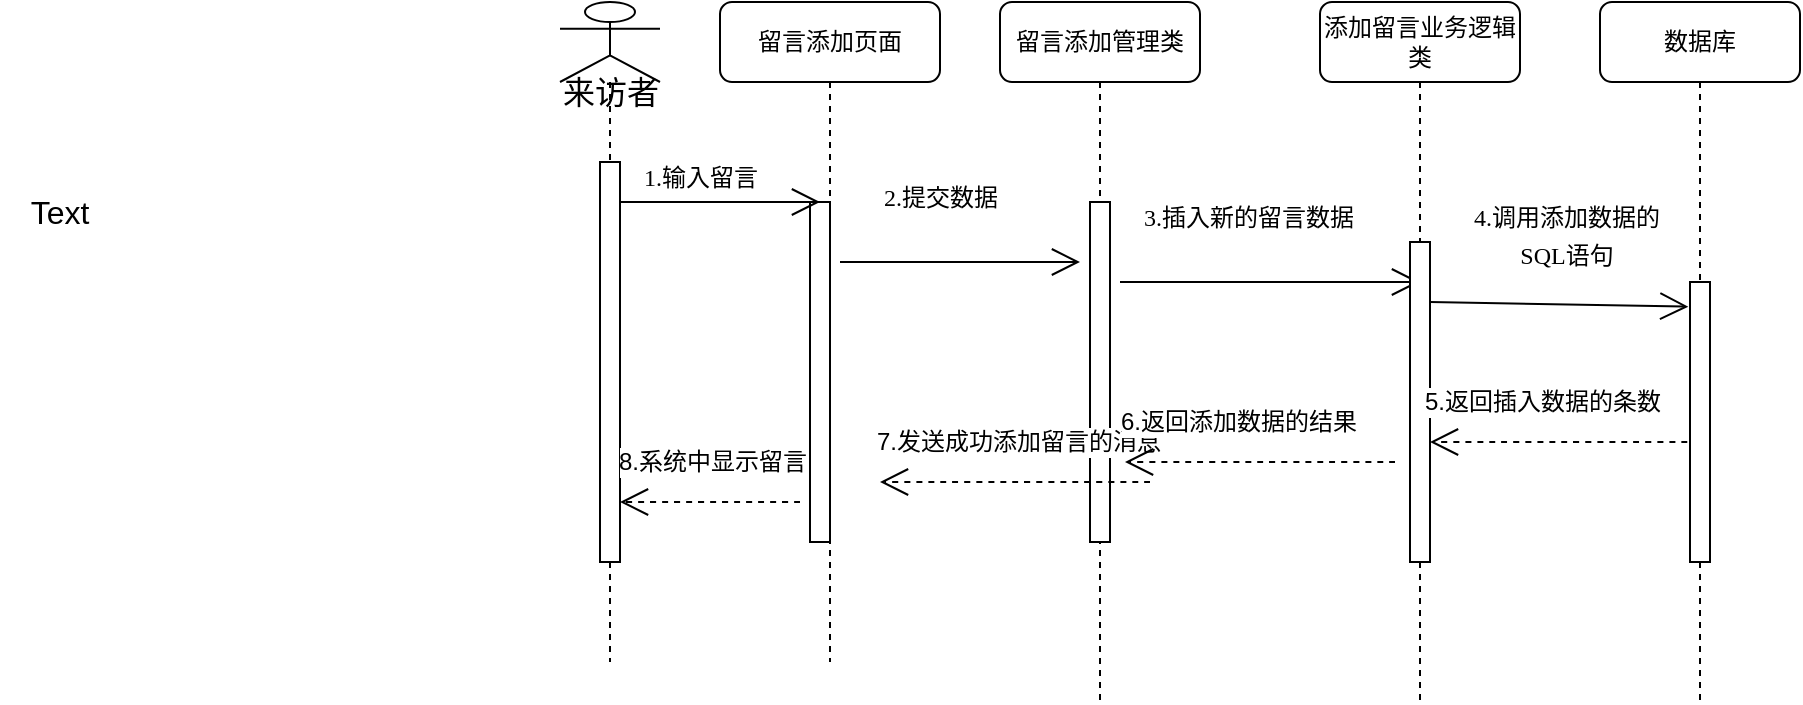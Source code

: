<mxfile version="21.2.3" type="github">
  <diagram name="Page-1" id="13e1069c-82ec-6db2-03f1-153e76fe0fe0">
    <mxGraphModel dx="1665" dy="360" grid="1" gridSize="10" guides="1" tooltips="1" connect="1" arrows="1" fold="1" page="1" pageScale="1" pageWidth="1100" pageHeight="850" background="none" math="0" shadow="0">
      <root>
        <mxCell id="0" />
        <mxCell id="1" parent="0" />
        <mxCell id="7baba1c4bc27f4b0-2" value="留言添加管理类" style="shape=umlLifeline;perimeter=lifelinePerimeter;whiteSpace=wrap;html=1;container=1;collapsible=0;recursiveResize=0;outlineConnect=0;rounded=1;shadow=0;comic=0;labelBackgroundColor=none;strokeWidth=1;fontFamily=Verdana;fontSize=12;align=center;" parent="1" vertex="1">
          <mxGeometry x="240" y="80" width="100" height="350" as="geometry" />
        </mxCell>
        <mxCell id="7baba1c4bc27f4b0-10" value="" style="html=1;points=[];perimeter=orthogonalPerimeter;rounded=0;shadow=0;comic=0;labelBackgroundColor=none;strokeWidth=1;fontFamily=Verdana;fontSize=12;align=center;" parent="7baba1c4bc27f4b0-2" vertex="1">
          <mxGeometry x="45" y="100" width="10" height="170" as="geometry" />
        </mxCell>
        <mxCell id="o-sgw39kwa4JU8p-iWWu-9" value="" style="endArrow=open;endFill=1;endSize=12;html=1;rounded=0;fontSize=12;curved=1;" edge="1" parent="7baba1c4bc27f4b0-2">
          <mxGeometry width="160" relative="1" as="geometry">
            <mxPoint x="60" y="140" as="sourcePoint" />
            <mxPoint x="210" y="140" as="targetPoint" />
          </mxGeometry>
        </mxCell>
        <mxCell id="o-sgw39kwa4JU8p-iWWu-21" value="7.发送成功添加留言的消息" style="endArrow=open;endSize=12;dashed=1;html=1;rounded=0;fontSize=12;curved=1;" edge="1" parent="7baba1c4bc27f4b0-2">
          <mxGeometry y="-20" width="160" relative="1" as="geometry">
            <mxPoint x="75" y="240" as="sourcePoint" />
            <mxPoint x="-60" y="240" as="targetPoint" />
            <Array as="points">
              <mxPoint x="15" y="240" />
            </Array>
            <mxPoint x="1" as="offset" />
          </mxGeometry>
        </mxCell>
        <mxCell id="7baba1c4bc27f4b0-3" value="添加留言业务逻辑类" style="shape=umlLifeline;perimeter=lifelinePerimeter;whiteSpace=wrap;html=1;container=1;collapsible=0;recursiveResize=0;outlineConnect=0;rounded=1;shadow=0;comic=0;labelBackgroundColor=none;strokeWidth=1;fontFamily=Verdana;fontSize=12;align=center;" parent="1" vertex="1">
          <mxGeometry x="400" y="80" width="100" height="350" as="geometry" />
        </mxCell>
        <mxCell id="7baba1c4bc27f4b0-13" value="" style="html=1;points=[];perimeter=orthogonalPerimeter;rounded=0;shadow=0;comic=0;labelBackgroundColor=none;strokeWidth=1;fontFamily=Verdana;fontSize=12;align=center;" parent="7baba1c4bc27f4b0-3" vertex="1">
          <mxGeometry x="45" y="120" width="10" height="160" as="geometry" />
        </mxCell>
        <mxCell id="o-sgw39kwa4JU8p-iWWu-19" value="5.返回插入数据的条数" style="endArrow=open;endSize=12;dashed=1;html=1;rounded=0;fontSize=12;curved=1;" edge="1" parent="7baba1c4bc27f4b0-3" source="7baba1c4bc27f4b0-4">
          <mxGeometry x="0.182" y="-20" width="160" relative="1" as="geometry">
            <mxPoint x="-105" y="220" as="sourcePoint" />
            <mxPoint x="55" y="220" as="targetPoint" />
            <Array as="points">
              <mxPoint x="130" y="220" />
            </Array>
            <mxPoint x="1" as="offset" />
          </mxGeometry>
        </mxCell>
        <mxCell id="7baba1c4bc27f4b0-4" value="数据库" style="shape=umlLifeline;perimeter=lifelinePerimeter;whiteSpace=wrap;html=1;container=1;collapsible=0;recursiveResize=0;outlineConnect=0;rounded=1;shadow=0;comic=0;labelBackgroundColor=none;strokeWidth=1;fontFamily=Verdana;fontSize=12;align=center;" parent="1" vertex="1">
          <mxGeometry x="540" y="80" width="100" height="350" as="geometry" />
        </mxCell>
        <mxCell id="o-sgw39kwa4JU8p-iWWu-17" value="&lt;div style=&quot;text-align: center;&quot;&gt;&lt;font face=&quot;Verdana&quot;&gt;&lt;span style=&quot;font-size: 12px;&quot;&gt;4.调用添加数据的SQL语句&lt;/span&gt;&lt;/font&gt;&lt;/div&gt;" style="text;whiteSpace=wrap;html=1;fontSize=16;" vertex="1" parent="7baba1c4bc27f4b0-4">
          <mxGeometry x="-75" y="90" width="115" height="30" as="geometry" />
        </mxCell>
        <mxCell id="o-sgw39kwa4JU8p-iWWu-18" value="" style="endArrow=open;endFill=1;endSize=12;html=1;rounded=0;fontSize=12;curved=1;entryX=-0.083;entryY=0.088;entryDx=0;entryDy=0;entryPerimeter=0;" edge="1" parent="7baba1c4bc27f4b0-4" target="7baba1c4bc27f4b0-16">
          <mxGeometry width="160" relative="1" as="geometry">
            <mxPoint x="-85" y="150" as="sourcePoint" />
            <mxPoint x="75" y="150" as="targetPoint" />
          </mxGeometry>
        </mxCell>
        <mxCell id="7baba1c4bc27f4b0-8" value="留言添加页面" style="shape=umlLifeline;perimeter=lifelinePerimeter;whiteSpace=wrap;html=1;container=1;collapsible=0;recursiveResize=0;outlineConnect=0;rounded=1;shadow=0;comic=0;labelBackgroundColor=none;strokeWidth=1;fontFamily=Verdana;fontSize=12;align=center;" parent="1" vertex="1">
          <mxGeometry x="100" y="80" width="110" height="330" as="geometry" />
        </mxCell>
        <mxCell id="7baba1c4bc27f4b0-9" value="" style="html=1;points=[];perimeter=orthogonalPerimeter;rounded=0;shadow=0;comic=0;labelBackgroundColor=none;strokeWidth=1;fontFamily=Verdana;fontSize=12;align=center;" parent="7baba1c4bc27f4b0-8" vertex="1">
          <mxGeometry x="45" y="100" width="10" height="170" as="geometry" />
        </mxCell>
        <mxCell id="o-sgw39kwa4JU8p-iWWu-7" value="" style="endArrow=open;endFill=1;endSize=12;html=1;rounded=0;fontSize=12;curved=1;" edge="1" parent="7baba1c4bc27f4b0-8">
          <mxGeometry width="160" relative="1" as="geometry">
            <mxPoint x="60" y="130" as="sourcePoint" />
            <mxPoint x="180" y="130" as="targetPoint" />
          </mxGeometry>
        </mxCell>
        <mxCell id="o-sgw39kwa4JU8p-iWWu-12" value="&lt;div style=&quot;text-align: center;&quot;&gt;&lt;span style=&quot;background-color: initial; font-size: 12px;&quot;&gt;&lt;font face=&quot;Verdana&quot;&gt;1.输入留言&lt;/font&gt;&lt;/span&gt;&lt;/div&gt;" style="text;whiteSpace=wrap;html=1;fontSize=16;" vertex="1" parent="7baba1c4bc27f4b0-8">
          <mxGeometry x="-40" y="70" width="70" height="20" as="geometry" />
        </mxCell>
        <mxCell id="7baba1c4bc27f4b0-16" value="" style="html=1;points=[];perimeter=orthogonalPerimeter;rounded=0;shadow=0;comic=0;labelBackgroundColor=none;strokeWidth=1;fontFamily=Verdana;fontSize=12;align=center;" parent="1" vertex="1">
          <mxGeometry x="585" y="220" width="10" height="140" as="geometry" />
        </mxCell>
        <mxCell id="o-sgw39kwa4JU8p-iWWu-2" value="" style="shape=umlLifeline;perimeter=lifelinePerimeter;whiteSpace=wrap;html=1;container=1;dropTarget=0;collapsible=0;recursiveResize=0;outlineConnect=0;portConstraint=eastwest;newEdgeStyle={&quot;edgeStyle&quot;:&quot;elbowEdgeStyle&quot;,&quot;elbow&quot;:&quot;vertical&quot;,&quot;curved&quot;:0,&quot;rounded&quot;:0};participant=umlActor;fontSize=16;" vertex="1" parent="1">
          <mxGeometry x="20" y="80" width="50" height="330" as="geometry" />
        </mxCell>
        <mxCell id="o-sgw39kwa4JU8p-iWWu-4" value="" style="html=1;points=[];perimeter=orthogonalPerimeter;outlineConnect=0;targetShapes=umlLifeline;portConstraint=eastwest;newEdgeStyle={&quot;edgeStyle&quot;:&quot;elbowEdgeStyle&quot;,&quot;elbow&quot;:&quot;vertical&quot;,&quot;curved&quot;:0,&quot;rounded&quot;:0};fontSize=16;" vertex="1" parent="o-sgw39kwa4JU8p-iWWu-2">
          <mxGeometry x="20" y="80" width="10" height="200" as="geometry" />
        </mxCell>
        <mxCell id="o-sgw39kwa4JU8p-iWWu-3" value="来访者" style="text;html=1;align=center;verticalAlign=middle;resizable=0;points=[];autosize=1;strokeColor=none;fillColor=none;fontSize=16;" vertex="1" parent="1">
          <mxGeometry x="10" y="110" width="70" height="30" as="geometry" />
        </mxCell>
        <mxCell id="o-sgw39kwa4JU8p-iWWu-5" value="" style="endArrow=open;endFill=1;endSize=12;html=1;rounded=0;fontSize=12;curved=1;" edge="1" parent="1">
          <mxGeometry width="160" relative="1" as="geometry">
            <mxPoint x="50" y="180" as="sourcePoint" />
            <mxPoint x="150" y="180" as="targetPoint" />
          </mxGeometry>
        </mxCell>
        <mxCell id="o-sgw39kwa4JU8p-iWWu-13" value="&lt;div style=&quot;text-align: center;&quot;&gt;&lt;font face=&quot;Verdana&quot;&gt;&lt;span style=&quot;font-size: 12px;&quot;&gt;2.提交数据&lt;/span&gt;&lt;/font&gt;&lt;/div&gt;" style="text;whiteSpace=wrap;html=1;fontSize=16;" vertex="1" parent="1">
          <mxGeometry x="180" y="160" width="80" height="20" as="geometry" />
        </mxCell>
        <mxCell id="o-sgw39kwa4JU8p-iWWu-14" value="&lt;div style=&quot;text-align: center;&quot;&gt;&lt;span style=&quot;background-color: initial; font-size: 12px;&quot;&gt;&lt;font face=&quot;Verdana&quot;&gt;3.插入新的留言数据&lt;/font&gt;&lt;/span&gt;&lt;/div&gt;" style="text;whiteSpace=wrap;html=1;fontSize=16;" vertex="1" parent="1">
          <mxGeometry x="310" y="170" width="120" height="40" as="geometry" />
        </mxCell>
        <mxCell id="o-sgw39kwa4JU8p-iWWu-20" value="6.返回添加数据的结果" style="endArrow=open;endSize=12;dashed=1;html=1;rounded=0;fontSize=12;curved=1;" edge="1" parent="1">
          <mxGeometry x="0.182" y="-20" width="160" relative="1" as="geometry">
            <mxPoint x="437.5" y="310" as="sourcePoint" />
            <mxPoint x="302.5" y="310" as="targetPoint" />
            <Array as="points">
              <mxPoint x="377.5" y="310" />
            </Array>
            <mxPoint x="1" as="offset" />
          </mxGeometry>
        </mxCell>
        <mxCell id="o-sgw39kwa4JU8p-iWWu-22" value="8.系统中显示留言" style="endArrow=open;endSize=12;dashed=1;html=1;rounded=0;fontSize=12;curved=1;" edge="1" parent="1">
          <mxGeometry y="-20" width="160" relative="1" as="geometry">
            <mxPoint x="140" y="330" as="sourcePoint" />
            <mxPoint x="50" y="330" as="targetPoint" />
            <Array as="points">
              <mxPoint x="105" y="330" />
            </Array>
            <mxPoint x="1" as="offset" />
          </mxGeometry>
        </mxCell>
        <mxCell id="o-sgw39kwa4JU8p-iWWu-23" value="Text" style="text;strokeColor=none;fillColor=none;html=1;align=center;verticalAlign=middle;whiteSpace=wrap;rounded=0;fontSize=16;" vertex="1" parent="1">
          <mxGeometry x="-260" y="170" width="60" height="30" as="geometry" />
        </mxCell>
      </root>
    </mxGraphModel>
  </diagram>
</mxfile>
